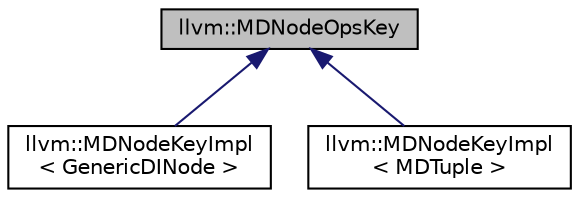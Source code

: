 digraph "llvm::MDNodeOpsKey"
{
 // LATEX_PDF_SIZE
  bgcolor="transparent";
  edge [fontname="Helvetica",fontsize="10",labelfontname="Helvetica",labelfontsize="10"];
  node [fontname="Helvetica",fontsize="10",shape=record];
  Node1 [label="llvm::MDNodeOpsKey",height=0.2,width=0.4,color="black", fillcolor="grey75", style="filled", fontcolor="black",tooltip="Structure for hashing arbitrary MDNode operands."];
  Node1 -> Node2 [dir="back",color="midnightblue",fontsize="10",style="solid",fontname="Helvetica"];
  Node2 [label="llvm::MDNodeKeyImpl\l\< GenericDINode \>",height=0.2,width=0.4,color="black",URL="$structllvm_1_1MDNodeKeyImpl_3_01GenericDINode_01_4.html",tooltip="DenseMapInfo for GenericDINode."];
  Node1 -> Node3 [dir="back",color="midnightblue",fontsize="10",style="solid",fontname="Helvetica"];
  Node3 [label="llvm::MDNodeKeyImpl\l\< MDTuple \>",height=0.2,width=0.4,color="black",URL="$structllvm_1_1MDNodeKeyImpl_3_01MDTuple_01_4.html",tooltip="DenseMapInfo for MDTuple."];
}
